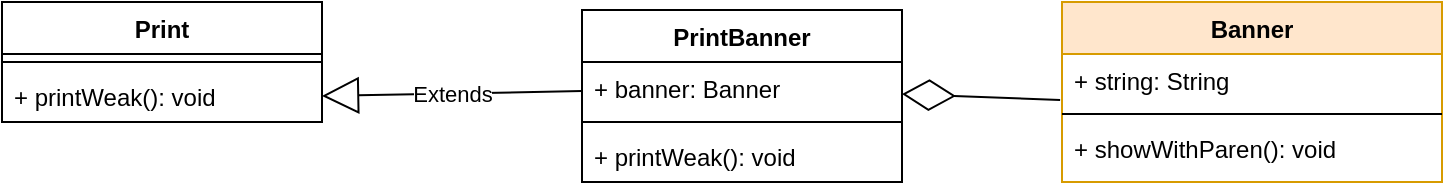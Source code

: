 <mxfile version="12.4.8" type="github">
  <diagram id="c9x4Y52o0TQYCGoV6Ls9" name="Page-1">
    <mxGraphModel dx="1186" dy="779" grid="1" gridSize="10" guides="1" tooltips="1" connect="1" arrows="1" fold="1" page="1" pageScale="1" pageWidth="850" pageHeight="1100" math="0" shadow="0">
      <root>
        <mxCell id="0"/>
        <mxCell id="1" parent="0"/>
        <mxCell id="CJZYOrl47Ndu8ur-iYAA-1" value="Banner" style="swimlane;fontStyle=1;align=center;verticalAlign=top;childLayout=stackLayout;horizontal=1;startSize=26;horizontalStack=0;resizeParent=1;resizeParentMax=0;resizeLast=0;collapsible=1;marginBottom=0;fillColor=#ffe6cc;strokeColor=#d79b00;" vertex="1" parent="1">
          <mxGeometry x="600" y="194" width="190" height="90" as="geometry"/>
        </mxCell>
        <mxCell id="CJZYOrl47Ndu8ur-iYAA-2" value="+ string: String" style="text;strokeColor=none;fillColor=none;align=left;verticalAlign=top;spacingLeft=4;spacingRight=4;overflow=hidden;rotatable=0;points=[[0,0.5],[1,0.5]];portConstraint=eastwest;" vertex="1" parent="CJZYOrl47Ndu8ur-iYAA-1">
          <mxGeometry y="26" width="190" height="26" as="geometry"/>
        </mxCell>
        <mxCell id="CJZYOrl47Ndu8ur-iYAA-3" value="" style="line;strokeWidth=1;fillColor=none;align=left;verticalAlign=middle;spacingTop=-1;spacingLeft=3;spacingRight=3;rotatable=0;labelPosition=right;points=[];portConstraint=eastwest;" vertex="1" parent="CJZYOrl47Ndu8ur-iYAA-1">
          <mxGeometry y="52" width="190" height="8" as="geometry"/>
        </mxCell>
        <mxCell id="CJZYOrl47Ndu8ur-iYAA-4" value="+ showWithParen(): void" style="text;strokeColor=none;fillColor=none;align=left;verticalAlign=top;spacingLeft=4;spacingRight=4;overflow=hidden;rotatable=0;points=[[0,0.5],[1,0.5]];portConstraint=eastwest;" vertex="1" parent="CJZYOrl47Ndu8ur-iYAA-1">
          <mxGeometry y="60" width="190" height="30" as="geometry"/>
        </mxCell>
        <mxCell id="CJZYOrl47Ndu8ur-iYAA-5" value="Print&#xa;" style="swimlane;fontStyle=1;align=center;verticalAlign=top;childLayout=stackLayout;horizontal=1;startSize=26;horizontalStack=0;resizeParent=1;resizeParentMax=0;resizeLast=0;collapsible=1;marginBottom=0;" vertex="1" parent="1">
          <mxGeometry x="70" y="194" width="160" height="60" as="geometry"/>
        </mxCell>
        <mxCell id="CJZYOrl47Ndu8ur-iYAA-7" value="" style="line;strokeWidth=1;fillColor=none;align=left;verticalAlign=middle;spacingTop=-1;spacingLeft=3;spacingRight=3;rotatable=0;labelPosition=right;points=[];portConstraint=eastwest;" vertex="1" parent="CJZYOrl47Ndu8ur-iYAA-5">
          <mxGeometry y="26" width="160" height="8" as="geometry"/>
        </mxCell>
        <mxCell id="CJZYOrl47Ndu8ur-iYAA-8" value="+ printWeak(): void" style="text;strokeColor=none;fillColor=none;align=left;verticalAlign=top;spacingLeft=4;spacingRight=4;overflow=hidden;rotatable=0;points=[[0,0.5],[1,0.5]];portConstraint=eastwest;" vertex="1" parent="CJZYOrl47Ndu8ur-iYAA-5">
          <mxGeometry y="34" width="160" height="26" as="geometry"/>
        </mxCell>
        <mxCell id="CJZYOrl47Ndu8ur-iYAA-10" value="PrintBanner" style="swimlane;fontStyle=1;align=center;verticalAlign=top;childLayout=stackLayout;horizontal=1;startSize=26;horizontalStack=0;resizeParent=1;resizeParentMax=0;resizeLast=0;collapsible=1;marginBottom=0;" vertex="1" parent="1">
          <mxGeometry x="360" y="198" width="160" height="86" as="geometry"/>
        </mxCell>
        <mxCell id="CJZYOrl47Ndu8ur-iYAA-11" value="+ banner: Banner" style="text;strokeColor=none;fillColor=none;align=left;verticalAlign=top;spacingLeft=4;spacingRight=4;overflow=hidden;rotatable=0;points=[[0,0.5],[1,0.5]];portConstraint=eastwest;" vertex="1" parent="CJZYOrl47Ndu8ur-iYAA-10">
          <mxGeometry y="26" width="160" height="26" as="geometry"/>
        </mxCell>
        <mxCell id="CJZYOrl47Ndu8ur-iYAA-12" value="" style="line;strokeWidth=1;fillColor=none;align=left;verticalAlign=middle;spacingTop=-1;spacingLeft=3;spacingRight=3;rotatable=0;labelPosition=right;points=[];portConstraint=eastwest;" vertex="1" parent="CJZYOrl47Ndu8ur-iYAA-10">
          <mxGeometry y="52" width="160" height="8" as="geometry"/>
        </mxCell>
        <mxCell id="CJZYOrl47Ndu8ur-iYAA-13" value="+ printWeak(): void" style="text;strokeColor=none;fillColor=none;align=left;verticalAlign=top;spacingLeft=4;spacingRight=4;overflow=hidden;rotatable=0;points=[[0,0.5],[1,0.5]];portConstraint=eastwest;" vertex="1" parent="CJZYOrl47Ndu8ur-iYAA-10">
          <mxGeometry y="60" width="160" height="26" as="geometry"/>
        </mxCell>
        <mxCell id="CJZYOrl47Ndu8ur-iYAA-14" value="" style="endArrow=diamondThin;endFill=0;endSize=24;html=1;exitX=-0.005;exitY=0.885;exitDx=0;exitDy=0;exitPerimeter=0;" edge="1" parent="1" source="CJZYOrl47Ndu8ur-iYAA-2" target="CJZYOrl47Ndu8ur-iYAA-11">
          <mxGeometry width="160" relative="1" as="geometry">
            <mxPoint x="130" y="310" as="sourcePoint"/>
            <mxPoint x="290" y="310" as="targetPoint"/>
          </mxGeometry>
        </mxCell>
        <mxCell id="CJZYOrl47Ndu8ur-iYAA-15" value="Extends" style="endArrow=block;endSize=16;endFill=0;html=1;entryX=1;entryY=0.5;entryDx=0;entryDy=0;" edge="1" parent="1" source="CJZYOrl47Ndu8ur-iYAA-11" target="CJZYOrl47Ndu8ur-iYAA-8">
          <mxGeometry width="160" relative="1" as="geometry">
            <mxPoint x="130" y="310" as="sourcePoint"/>
            <mxPoint x="290" y="310" as="targetPoint"/>
          </mxGeometry>
        </mxCell>
      </root>
    </mxGraphModel>
  </diagram>
</mxfile>

